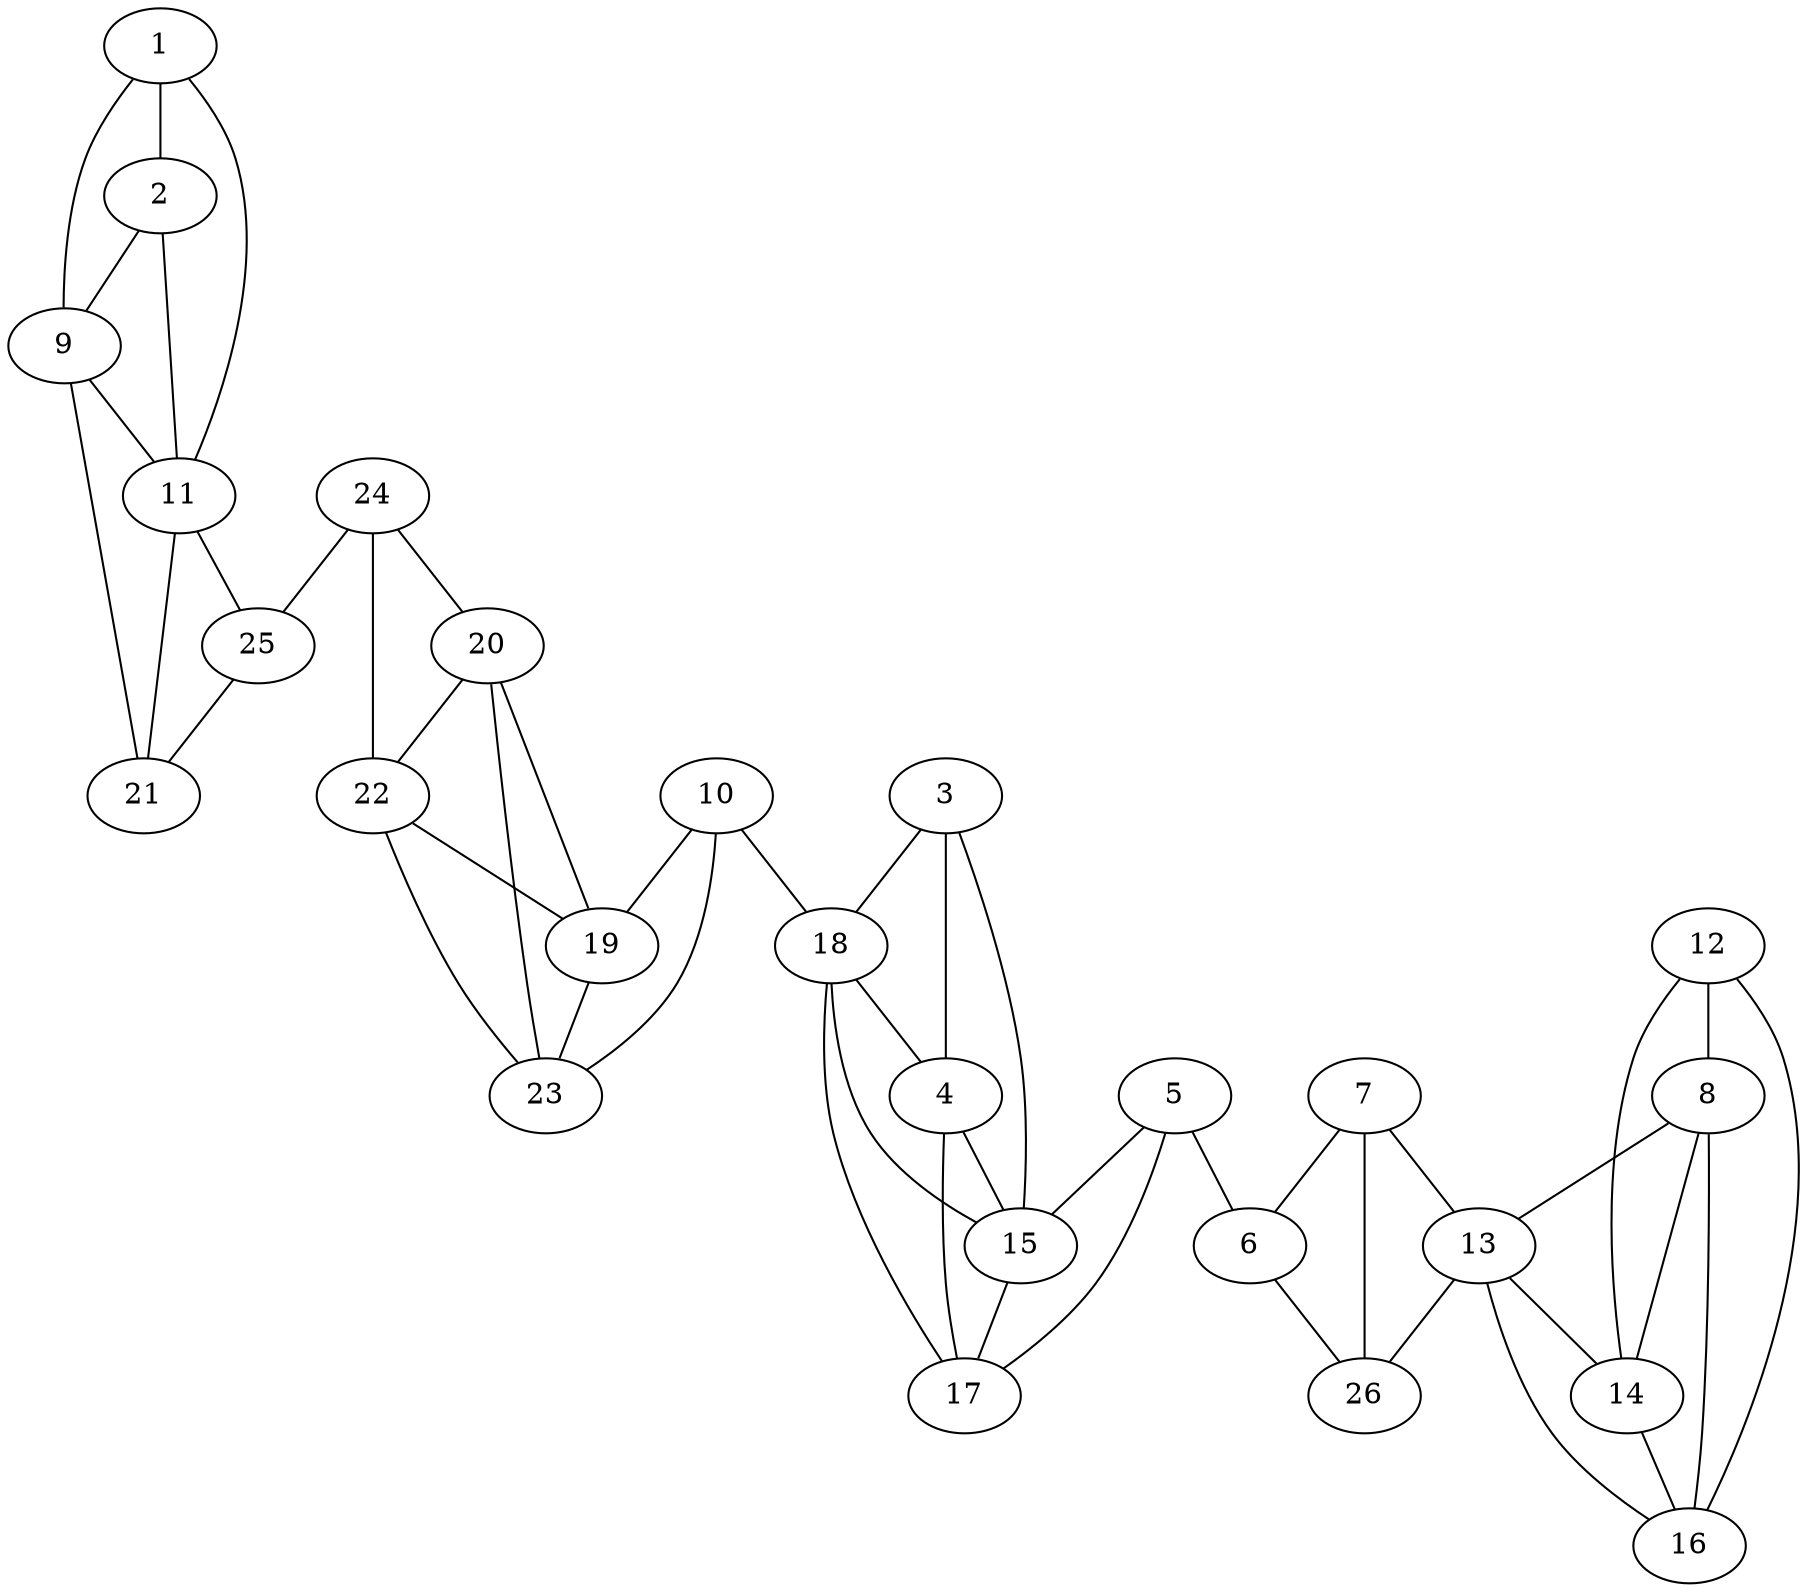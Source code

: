 graph pdb1if8 {
	1	 [aaLength=8,
		sequence=PEHWHKDF,
		type=0];
	2	 [aaLength=6,
		sequence=PIAKGE,
		type=0];
	1 -- 2	 [distance0="12.8171",
		frequency=1,
		type0=1];
	9	 [aaLength=2,
		sequence=ID,
		type=1];
	1 -- 9	 [distance0="23.4629",
		frequency=1,
		type0=2];
	11	 [aaLength=2,
		sequence=YD,
		type=1];
	1 -- 11	 [distance0="29.65649",
		frequency=1,
		type0=3];
	2 -- 9	 [distance0="14.02052",
		distance1="6.0",
		frequency=2,
		type0=2,
		type1=4];
	2 -- 11	 [distance0="20.33655",
		frequency=1,
		type0=3];
	3	 [aaLength=3,
		sequence=GDF,
		type=0];
	4	 [aaLength=6,
		sequence=GKAVQQ,
		type=0];
	3 -- 4	 [distance0="7.324701",
		distance1="0.0",
		frequency=2,
		type0=1,
		type1=5];
	15	 [aaLength=10,
		sequence=VLGIFLKVGS,
		type=1];
	3 -- 15	 [distance0="25.22899",
		frequency=1,
		type0=3];
	18	 [aaLength=9,
		sequence=ELHLVHWNT,
		type=1];
	3 -- 18	 [distance0="23.69604",
		frequency=1,
		type0=2];
	4 -- 15	 [distance0="19.19202",
		distance1="5.0",
		frequency=2,
		type0=2,
		type1=4];
	5	 [aaLength=10,
		sequence=GLQKVVDVLD,
		type=0];
	6	 [aaLength=5,
		sequence=SIKTK,
		type=0];
	5 -- 6	 [distance0="15.58077",
		distance1="0.0",
		frequency=2,
		type0=1,
		type1=5];
	5 -- 15	 [distance0="25.86528",
		frequency=1,
		type0=2];
	17	 [aaLength=10,
		sequence=VLGIFLKVGS,
		type=1];
	5 -- 17	 [distance0="25.86528",
		frequency=1,
		type0=3];
	26	 [aaLength=3,
		sequence=DFT,
		type=1];
	6 -- 26	 [distance0="13.77006",
		distance1="4.0",
		frequency=2,
		type0=1,
		type1=4];
	7	 [aaLength=6,
		sequence=RGLLPE,
		type=0];
	7 -- 6	 [distance0="22.37313",
		frequency=1,
		type0=1];
	13	 [aaLength=6,
		sequence=TYPGSL,
		type=1];
	7 -- 13	 [distance0="27.30147",
		distance1="5.0",
		frequency=2,
		type0=3,
		type1=4];
	7 -- 26	 [distance0="25.94938",
		frequency=1,
		type0=2];
	8	 [aaLength=9,
		sequence=EQVLKFRKL,
		type=0];
	8 -- 13	 [distance0="34.04837",
		frequency=1,
		type0=3];
	14	 [aaLength=6,
		sequence=WIVLKE,
		type=1];
	8 -- 14	 [distance0="22.78796",
		frequency=1,
		type0=2];
	16	 [aaLength=3,
		sequence=VSS,
		type=1];
	8 -- 16	 [distance0="19.60335",
		frequency=1,
		type0=1];
	9 -- 11	 [distance0="7.0",
		distance1="5.0",
		frequency=2,
		type0=1,
		type1=4];
	21	 [aaLength=4,
		sequence=SVSY,
		type=1];
	9 -- 21	 [distance0="15.0",
		frequency=1,
		type0=3];
	10	 [aaLength=2,
		sequence=VD,
		type=1];
	10 -- 18	 [distance0="8.0",
		distance1="6.0",
		frequency=2,
		type0=1,
		type1=4];
	19	 [aaLength=10,
		sequence=RLIQFHFHWG,
		type=1];
	10 -- 19	 [distance0="20.0",
		frequency=1,
		type0=2];
	23	 [aaLength=10,
		sequence=RLIQFHFHWG,
		type=1];
	10 -- 23	 [distance0="20.0",
		frequency=1,
		type0=3];
	25	 [aaLength=6,
		sequence=LRILNN,
		type=1];
	11 -- 25	 [distance0="17.0",
		frequency=1,
		type0=3];
	12	 [aaLength=2,
		sequence=SF,
		type=1];
	12 -- 8	 [distance0="42.65315",
		frequency=1,
		type0=2];
	12 -- 14	 [distance0="50.0",
		frequency=1,
		type0=3];
	12 -- 16	 [distance0="41.0",
		frequency=1,
		type0=1];
	13 -- 14	 [distance0="16.0",
		distance1="10.0",
		frequency=2,
		type0=1,
		type1=4];
	13 -- 16	 [distance0="25.0",
		frequency=1,
		type0=3];
	13 -- 26	 [distance0="18.0",
		frequency=1,
		type0=2];
	14 -- 16	 [distance0="3.0",
		frequency=1,
		type0=4];
	15 -- 17	 [distance0="0.0",
		distance1="0.0",
		frequency=2,
		type0=1,
		type1=5];
	15 -- 18	 [distance0="25.0",
		frequency=1,
		type0=3];
	17 -- 4	 [distance0="19.19202",
		frequency=1,
		type0=2];
	17 -- 18	 [distance0="25.0",
		frequency=1,
		type0=3];
	18 -- 4	 [distance0="21.05549",
		frequency=1,
		type0=2];
	20	 [aaLength=4,
		sequence=LKGG,
		type=1];
	19 -- 20	 [distance0="10.0",
		frequency=1,
		type0=2];
	19 -- 23	 [distance0="0.0",
		distance1="0.0",
		frequency=2,
		type0=1,
		type1=5];
	22	 [aaLength=4,
		sequence=LKGG,
		type=1];
	20 -- 22	 [distance0="0.0",
		frequency=1,
		type0=1];
	21 -- 11	 [distance0="8.0",
		frequency=1,
		type0=1];
	22 -- 19	 [distance0="10.0",
		frequency=1,
		type0=2];
	22 -- 23	 [distance0="10.0",
		frequency=1,
		type0=3];
	23 -- 20	 [distance0="10.0",
		frequency=1,
		type0=2];
	24	 [aaLength=5,
		sequence=NVEFD,
		type=1];
	24 -- 20	 [distance0="12.0",
		frequency=1,
		type0=2];
	24 -- 22	 [distance0="12.0",
		distance1="7.0",
		frequency=2,
		type0=3,
		type1=4];
	24 -- 25	 [distance0="10.0",
		frequency=1,
		type0=1];
	25 -- 21	 [distance0="9.0",
		frequency=1,
		type0=1];
}
